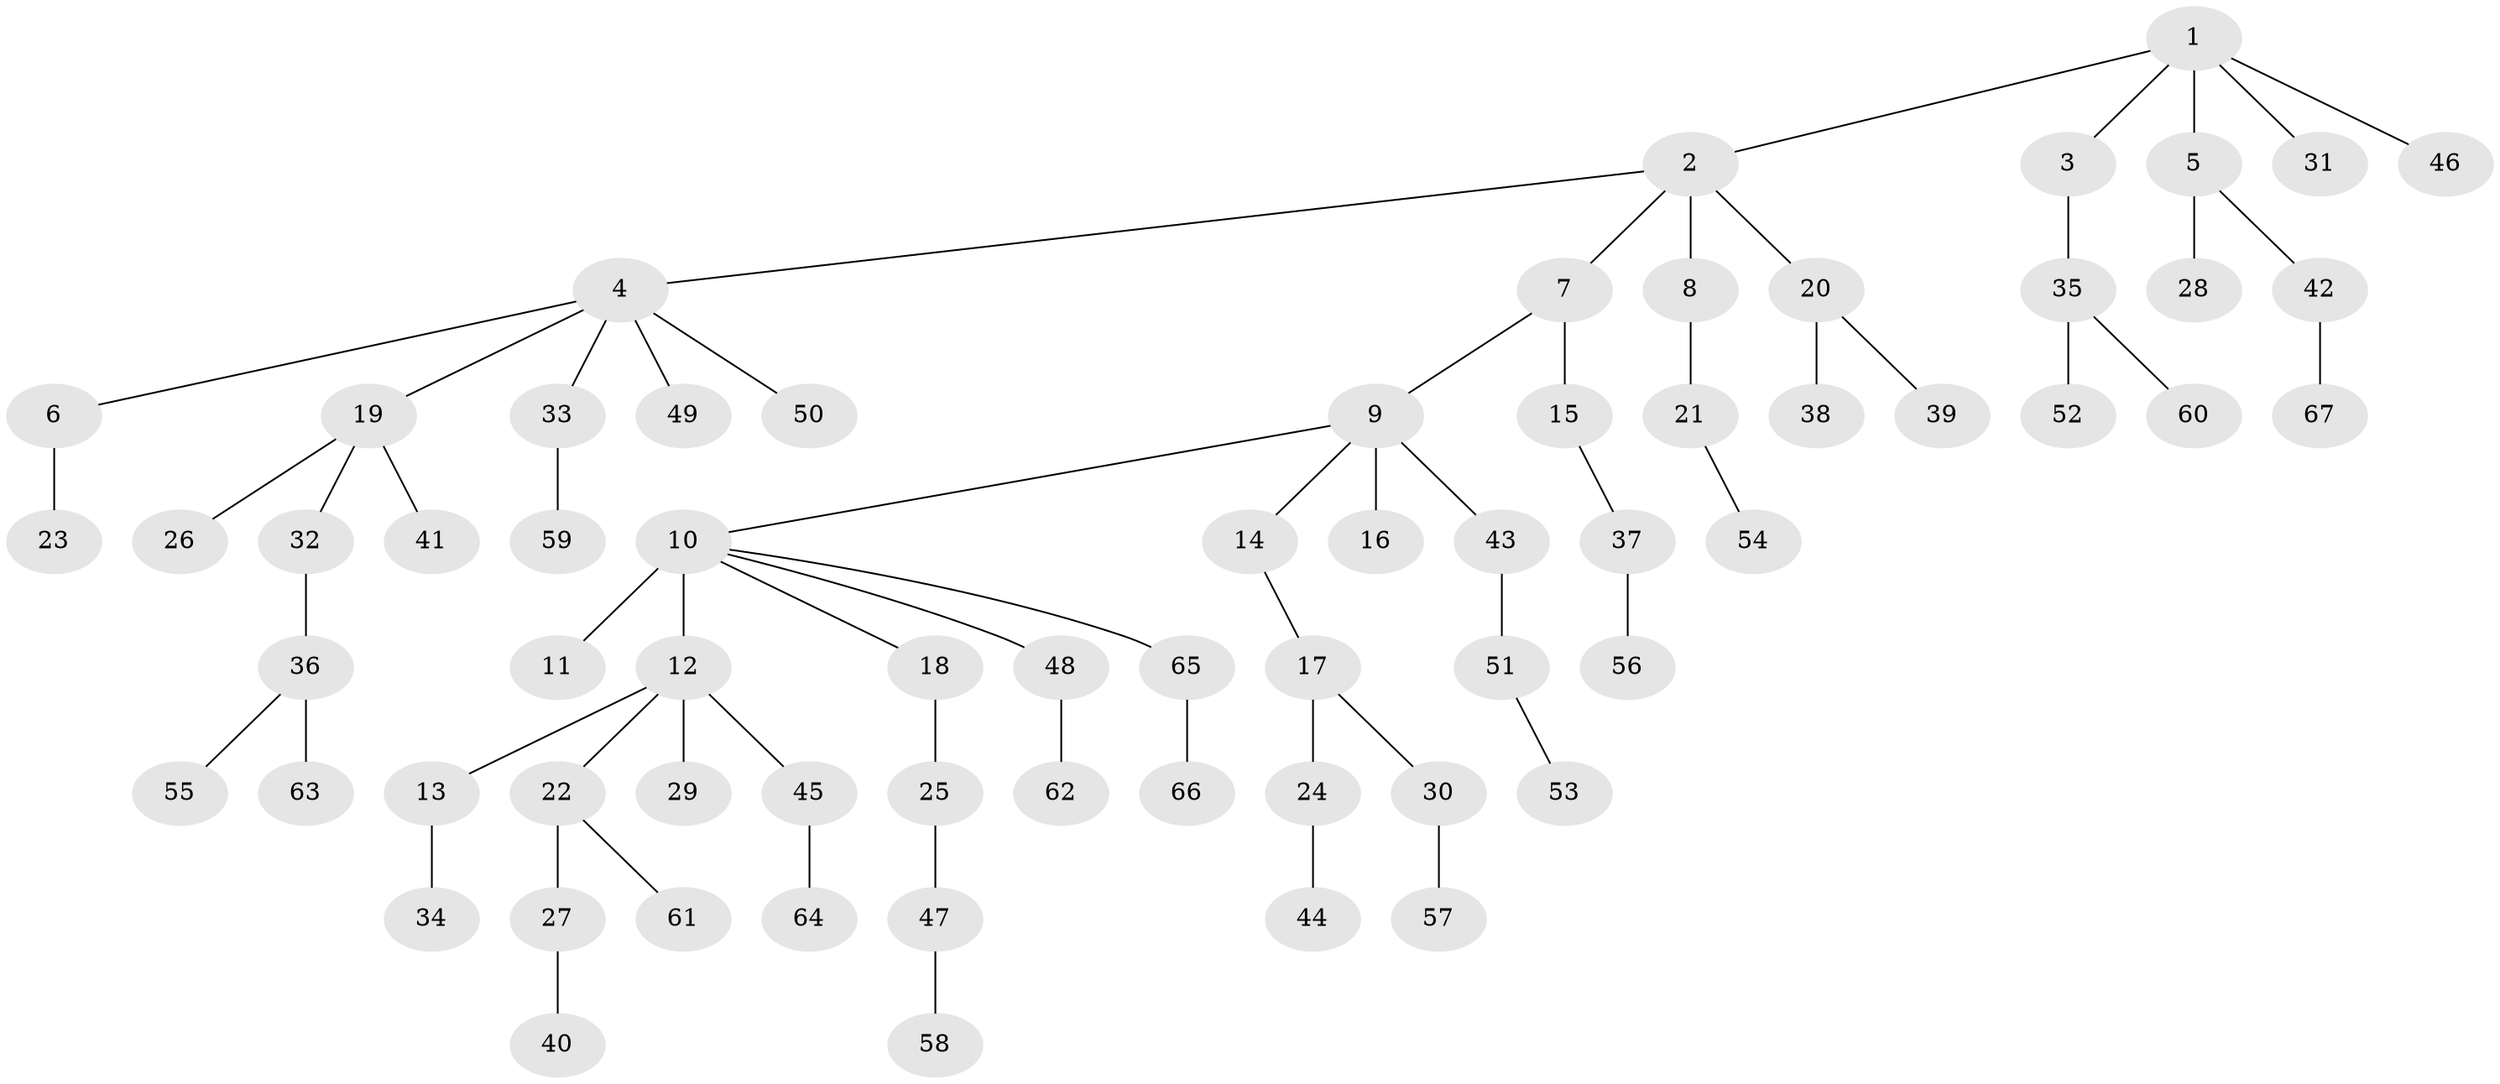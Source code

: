 // original degree distribution, {6: 0.015384615384615385, 3: 0.1076923076923077, 7: 0.007692307692307693, 4: 0.07692307692307693, 2: 0.2230769230769231, 5: 0.015384615384615385, 10: 0.007692307692307693, 1: 0.5384615384615384, 9: 0.007692307692307693}
// Generated by graph-tools (version 1.1) at 2025/36/03/09/25 02:36:41]
// undirected, 67 vertices, 66 edges
graph export_dot {
graph [start="1"]
  node [color=gray90,style=filled];
  1;
  2;
  3;
  4;
  5;
  6;
  7;
  8;
  9;
  10;
  11;
  12;
  13;
  14;
  15;
  16;
  17;
  18;
  19;
  20;
  21;
  22;
  23;
  24;
  25;
  26;
  27;
  28;
  29;
  30;
  31;
  32;
  33;
  34;
  35;
  36;
  37;
  38;
  39;
  40;
  41;
  42;
  43;
  44;
  45;
  46;
  47;
  48;
  49;
  50;
  51;
  52;
  53;
  54;
  55;
  56;
  57;
  58;
  59;
  60;
  61;
  62;
  63;
  64;
  65;
  66;
  67;
  1 -- 2 [weight=1.0];
  1 -- 3 [weight=1.0];
  1 -- 5 [weight=1.0];
  1 -- 31 [weight=1.0];
  1 -- 46 [weight=1.0];
  2 -- 4 [weight=1.0];
  2 -- 7 [weight=1.0];
  2 -- 8 [weight=1.0];
  2 -- 20 [weight=1.0];
  3 -- 35 [weight=1.0];
  4 -- 6 [weight=1.0];
  4 -- 19 [weight=1.0];
  4 -- 33 [weight=1.0];
  4 -- 49 [weight=1.0];
  4 -- 50 [weight=1.0];
  5 -- 28 [weight=1.0];
  5 -- 42 [weight=1.0];
  6 -- 23 [weight=2.0];
  7 -- 9 [weight=1.0];
  7 -- 15 [weight=1.0];
  8 -- 21 [weight=1.0];
  9 -- 10 [weight=1.0];
  9 -- 14 [weight=1.0];
  9 -- 16 [weight=3.0];
  9 -- 43 [weight=1.0];
  10 -- 11 [weight=4.0];
  10 -- 12 [weight=1.0];
  10 -- 18 [weight=1.0];
  10 -- 48 [weight=1.0];
  10 -- 65 [weight=1.0];
  12 -- 13 [weight=4.0];
  12 -- 22 [weight=1.0];
  12 -- 29 [weight=1.0];
  12 -- 45 [weight=1.0];
  13 -- 34 [weight=1.0];
  14 -- 17 [weight=1.0];
  15 -- 37 [weight=1.0];
  17 -- 24 [weight=1.0];
  17 -- 30 [weight=1.0];
  18 -- 25 [weight=2.0];
  19 -- 26 [weight=1.0];
  19 -- 32 [weight=1.0];
  19 -- 41 [weight=1.0];
  20 -- 38 [weight=1.0];
  20 -- 39 [weight=1.0];
  21 -- 54 [weight=1.0];
  22 -- 27 [weight=1.0];
  22 -- 61 [weight=1.0];
  24 -- 44 [weight=1.0];
  25 -- 47 [weight=1.0];
  27 -- 40 [weight=3.0];
  30 -- 57 [weight=1.0];
  32 -- 36 [weight=1.0];
  33 -- 59 [weight=1.0];
  35 -- 52 [weight=1.0];
  35 -- 60 [weight=1.0];
  36 -- 55 [weight=1.0];
  36 -- 63 [weight=1.0];
  37 -- 56 [weight=1.0];
  42 -- 67 [weight=1.0];
  43 -- 51 [weight=1.0];
  45 -- 64 [weight=2.0];
  47 -- 58 [weight=1.0];
  48 -- 62 [weight=1.0];
  51 -- 53 [weight=1.0];
  65 -- 66 [weight=1.0];
}
